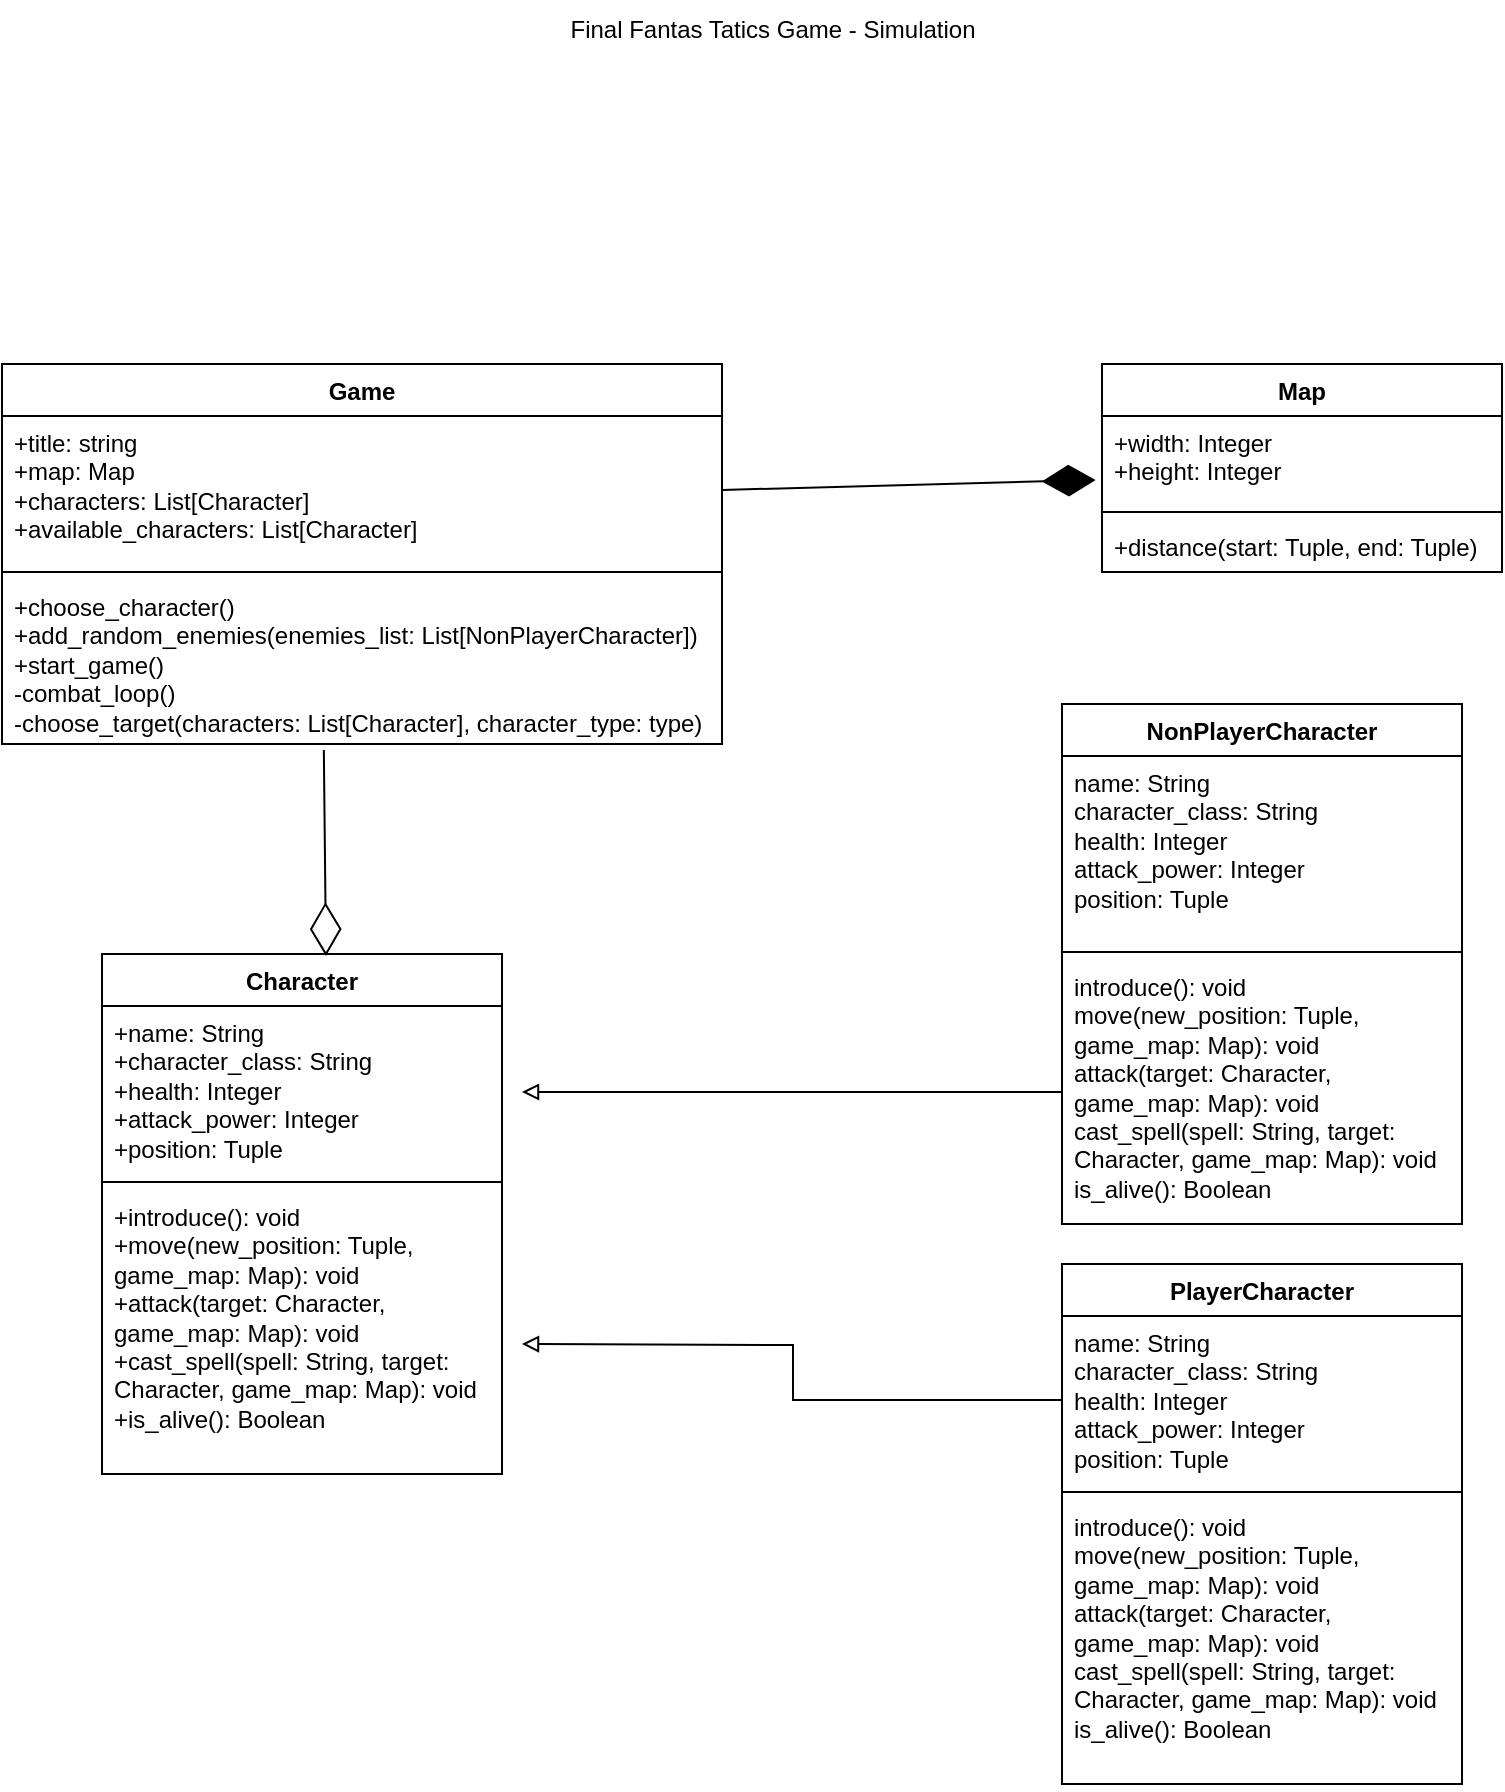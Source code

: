<mxfile version="22.0.2" type="device">
  <diagram id="C5RBs43oDa-KdzZeNtuy" name="Page-1">
    <mxGraphModel dx="1434" dy="2005" grid="1" gridSize="10" guides="1" tooltips="1" connect="1" arrows="1" fold="1" page="1" pageScale="1" pageWidth="827" pageHeight="1169" math="0" shadow="0">
      <root>
        <mxCell id="WIyWlLk6GJQsqaUBKTNV-0" />
        <mxCell id="WIyWlLk6GJQsqaUBKTNV-1" parent="WIyWlLk6GJQsqaUBKTNV-0" />
        <mxCell id="iOZnBzkuOykOt2Tun2Hn-0" value="Game" style="swimlane;fontStyle=1;align=center;verticalAlign=top;childLayout=stackLayout;horizontal=1;startSize=26;horizontalStack=0;resizeParent=1;resizeParentMax=0;resizeLast=0;collapsible=1;marginBottom=0;whiteSpace=wrap;html=1;" vertex="1" parent="WIyWlLk6GJQsqaUBKTNV-1">
          <mxGeometry x="20" y="30" width="360" height="190" as="geometry" />
        </mxCell>
        <mxCell id="iOZnBzkuOykOt2Tun2Hn-1" value="+title: string&lt;br&gt;+map: Map&lt;br&gt;+characters: List[Character]&lt;br&gt;+available_characters: List[Character]" style="text;strokeColor=none;fillColor=none;align=left;verticalAlign=top;spacingLeft=4;spacingRight=4;overflow=hidden;rotatable=0;points=[[0,0.5],[1,0.5]];portConstraint=eastwest;whiteSpace=wrap;html=1;" vertex="1" parent="iOZnBzkuOykOt2Tun2Hn-0">
          <mxGeometry y="26" width="360" height="74" as="geometry" />
        </mxCell>
        <mxCell id="iOZnBzkuOykOt2Tun2Hn-2" value="" style="line;strokeWidth=1;fillColor=none;align=left;verticalAlign=middle;spacingTop=-1;spacingLeft=3;spacingRight=3;rotatable=0;labelPosition=right;points=[];portConstraint=eastwest;strokeColor=inherit;" vertex="1" parent="iOZnBzkuOykOt2Tun2Hn-0">
          <mxGeometry y="100" width="360" height="8" as="geometry" />
        </mxCell>
        <mxCell id="iOZnBzkuOykOt2Tun2Hn-3" value="+choose_character()&lt;br&gt;+add_random_enemies(enemies_list: List[NonPlayerCharacter])&lt;br&gt;+start_game()&lt;br&gt;-combat_loop()&lt;br&gt;-choose_target(characters: List[Character], character_type: type)" style="text;strokeColor=none;fillColor=none;align=left;verticalAlign=top;spacingLeft=4;spacingRight=4;overflow=hidden;rotatable=0;points=[[0,0.5],[1,0.5]];portConstraint=eastwest;whiteSpace=wrap;html=1;" vertex="1" parent="iOZnBzkuOykOt2Tun2Hn-0">
          <mxGeometry y="108" width="360" height="82" as="geometry" />
        </mxCell>
        <mxCell id="iOZnBzkuOykOt2Tun2Hn-4" value="Map" style="swimlane;fontStyle=1;align=center;verticalAlign=top;childLayout=stackLayout;horizontal=1;startSize=26;horizontalStack=0;resizeParent=1;resizeParentMax=0;resizeLast=0;collapsible=1;marginBottom=0;whiteSpace=wrap;html=1;" vertex="1" parent="WIyWlLk6GJQsqaUBKTNV-1">
          <mxGeometry x="570" y="30" width="200" height="104" as="geometry" />
        </mxCell>
        <mxCell id="iOZnBzkuOykOt2Tun2Hn-5" value="+width: Integer&lt;br&gt;+height: Integer" style="text;strokeColor=none;fillColor=none;align=left;verticalAlign=top;spacingLeft=4;spacingRight=4;overflow=hidden;rotatable=0;points=[[0,0.5],[1,0.5]];portConstraint=eastwest;whiteSpace=wrap;html=1;" vertex="1" parent="iOZnBzkuOykOt2Tun2Hn-4">
          <mxGeometry y="26" width="200" height="44" as="geometry" />
        </mxCell>
        <mxCell id="iOZnBzkuOykOt2Tun2Hn-6" value="" style="line;strokeWidth=1;fillColor=none;align=left;verticalAlign=middle;spacingTop=-1;spacingLeft=3;spacingRight=3;rotatable=0;labelPosition=right;points=[];portConstraint=eastwest;strokeColor=inherit;" vertex="1" parent="iOZnBzkuOykOt2Tun2Hn-4">
          <mxGeometry y="70" width="200" height="8" as="geometry" />
        </mxCell>
        <mxCell id="iOZnBzkuOykOt2Tun2Hn-7" value="+distance(start: Tuple, end: Tuple)" style="text;strokeColor=none;fillColor=none;align=left;verticalAlign=top;spacingLeft=4;spacingRight=4;overflow=hidden;rotatable=0;points=[[0,0.5],[1,0.5]];portConstraint=eastwest;whiteSpace=wrap;html=1;" vertex="1" parent="iOZnBzkuOykOt2Tun2Hn-4">
          <mxGeometry y="78" width="200" height="26" as="geometry" />
        </mxCell>
        <mxCell id="iOZnBzkuOykOt2Tun2Hn-8" value="Character" style="swimlane;fontStyle=1;align=center;verticalAlign=top;childLayout=stackLayout;horizontal=1;startSize=26;horizontalStack=0;resizeParent=1;resizeParentMax=0;resizeLast=0;collapsible=1;marginBottom=0;whiteSpace=wrap;html=1;" vertex="1" parent="WIyWlLk6GJQsqaUBKTNV-1">
          <mxGeometry x="70" y="325" width="200" height="260" as="geometry" />
        </mxCell>
        <mxCell id="iOZnBzkuOykOt2Tun2Hn-9" value="+name: String&lt;br&gt;+character_class: String&lt;br&gt;+health: Integer&lt;br&gt;+attack_power: Integer&lt;br&gt;+position: Tuple" style="text;strokeColor=none;fillColor=none;align=left;verticalAlign=top;spacingLeft=4;spacingRight=4;overflow=hidden;rotatable=0;points=[[0,0.5],[1,0.5]];portConstraint=eastwest;whiteSpace=wrap;html=1;" vertex="1" parent="iOZnBzkuOykOt2Tun2Hn-8">
          <mxGeometry y="26" width="200" height="84" as="geometry" />
        </mxCell>
        <mxCell id="iOZnBzkuOykOt2Tun2Hn-10" value="" style="line;strokeWidth=1;fillColor=none;align=left;verticalAlign=middle;spacingTop=-1;spacingLeft=3;spacingRight=3;rotatable=0;labelPosition=right;points=[];portConstraint=eastwest;strokeColor=inherit;" vertex="1" parent="iOZnBzkuOykOt2Tun2Hn-8">
          <mxGeometry y="110" width="200" height="8" as="geometry" />
        </mxCell>
        <mxCell id="iOZnBzkuOykOt2Tun2Hn-11" value="+introduce(): void&lt;br&gt;+move(new_position: Tuple, game_map: Map): void&lt;br&gt;+attack(target: Character, game_map: Map): void&lt;br&gt;+cast_spell(spell: String, target: Character, game_map: Map): void&lt;br&gt;+is_alive(): Boolean" style="text;strokeColor=none;fillColor=none;align=left;verticalAlign=top;spacingLeft=4;spacingRight=4;overflow=hidden;rotatable=0;points=[[0,0.5],[1,0.5]];portConstraint=eastwest;whiteSpace=wrap;html=1;" vertex="1" parent="iOZnBzkuOykOt2Tun2Hn-8">
          <mxGeometry y="118" width="200" height="142" as="geometry" />
        </mxCell>
        <mxCell id="iOZnBzkuOykOt2Tun2Hn-13" value="PlayerCharacter" style="swimlane;fontStyle=1;align=center;verticalAlign=top;childLayout=stackLayout;horizontal=1;startSize=26;horizontalStack=0;resizeParent=1;resizeParentMax=0;resizeLast=0;collapsible=1;marginBottom=0;whiteSpace=wrap;html=1;" vertex="1" parent="WIyWlLk6GJQsqaUBKTNV-1">
          <mxGeometry x="550" y="480" width="200" height="260" as="geometry" />
        </mxCell>
        <mxCell id="iOZnBzkuOykOt2Tun2Hn-23" style="edgeStyle=orthogonalEdgeStyle;rounded=0;orthogonalLoop=1;jettySize=auto;html=1;endArrow=block;endFill=0;" edge="1" parent="iOZnBzkuOykOt2Tun2Hn-13" source="iOZnBzkuOykOt2Tun2Hn-14">
          <mxGeometry relative="1" as="geometry">
            <mxPoint x="-270" y="40" as="targetPoint" />
          </mxGeometry>
        </mxCell>
        <mxCell id="iOZnBzkuOykOt2Tun2Hn-14" value="name: String&#xa;character_class: String&#xa;health: Integer&#xa;attack_power: Integer&#xa;position: Tuple" style="text;strokeColor=none;fillColor=none;align=left;verticalAlign=top;spacingLeft=4;spacingRight=4;overflow=hidden;rotatable=0;points=[[0,0.5],[1,0.5]];portConstraint=eastwest;whiteSpace=wrap;html=1;" vertex="1" parent="iOZnBzkuOykOt2Tun2Hn-13">
          <mxGeometry y="26" width="200" height="84" as="geometry" />
        </mxCell>
        <mxCell id="iOZnBzkuOykOt2Tun2Hn-15" value="" style="line;strokeWidth=1;fillColor=none;align=left;verticalAlign=middle;spacingTop=-1;spacingLeft=3;spacingRight=3;rotatable=0;labelPosition=right;points=[];portConstraint=eastwest;strokeColor=inherit;" vertex="1" parent="iOZnBzkuOykOt2Tun2Hn-13">
          <mxGeometry y="110" width="200" height="8" as="geometry" />
        </mxCell>
        <mxCell id="iOZnBzkuOykOt2Tun2Hn-16" value="introduce(): void&#xa;move(new_position: Tuple, game_map: Map): void&#xa;attack(target: Character, game_map: Map): void&#xa;cast_spell(spell: String, target: Character, game_map: Map): void&#xa;is_alive(): Boolean" style="text;strokeColor=none;fillColor=none;align=left;verticalAlign=top;spacingLeft=4;spacingRight=4;overflow=hidden;rotatable=0;points=[[0,0.5],[1,0.5]];portConstraint=eastwest;whiteSpace=wrap;html=1;" vertex="1" parent="iOZnBzkuOykOt2Tun2Hn-13">
          <mxGeometry y="118" width="200" height="142" as="geometry" />
        </mxCell>
        <mxCell id="iOZnBzkuOykOt2Tun2Hn-18" value="NonPlayerCharacter" style="swimlane;fontStyle=1;align=center;verticalAlign=top;childLayout=stackLayout;horizontal=1;startSize=26;horizontalStack=0;resizeParent=1;resizeParentMax=0;resizeLast=0;collapsible=1;marginBottom=0;whiteSpace=wrap;html=1;" vertex="1" parent="WIyWlLk6GJQsqaUBKTNV-1">
          <mxGeometry x="550" y="200" width="200" height="260" as="geometry" />
        </mxCell>
        <mxCell id="iOZnBzkuOykOt2Tun2Hn-19" value="name: String&#xa;character_class: String&#xa;health: Integer&#xa;attack_power: Integer&#xa;position: Tuple" style="text;strokeColor=none;fillColor=none;align=left;verticalAlign=top;spacingLeft=4;spacingRight=4;overflow=hidden;rotatable=0;points=[[0,0.5],[1,0.5]];portConstraint=eastwest;whiteSpace=wrap;html=1;" vertex="1" parent="iOZnBzkuOykOt2Tun2Hn-18">
          <mxGeometry y="26" width="200" height="94" as="geometry" />
        </mxCell>
        <mxCell id="iOZnBzkuOykOt2Tun2Hn-20" value="" style="line;strokeWidth=1;fillColor=none;align=left;verticalAlign=middle;spacingTop=-1;spacingLeft=3;spacingRight=3;rotatable=0;labelPosition=right;points=[];portConstraint=eastwest;strokeColor=inherit;" vertex="1" parent="iOZnBzkuOykOt2Tun2Hn-18">
          <mxGeometry y="120" width="200" height="8" as="geometry" />
        </mxCell>
        <mxCell id="iOZnBzkuOykOt2Tun2Hn-22" style="edgeStyle=orthogonalEdgeStyle;rounded=0;orthogonalLoop=1;jettySize=auto;html=1;endArrow=block;endFill=0;" edge="1" parent="iOZnBzkuOykOt2Tun2Hn-18" source="iOZnBzkuOykOt2Tun2Hn-21">
          <mxGeometry relative="1" as="geometry">
            <mxPoint x="-270" y="194" as="targetPoint" />
          </mxGeometry>
        </mxCell>
        <mxCell id="iOZnBzkuOykOt2Tun2Hn-21" value="introduce(): void&#xa;move(new_position: Tuple, game_map: Map): void&#xa;attack(target: Character, game_map: Map): void&#xa;cast_spell(spell: String, target: Character, game_map: Map): void&#xa;is_alive(): Boolean" style="text;strokeColor=none;fillColor=none;align=left;verticalAlign=top;spacingLeft=4;spacingRight=4;overflow=hidden;rotatable=0;points=[[0,0.5],[1,0.5]];portConstraint=eastwest;whiteSpace=wrap;html=1;" vertex="1" parent="iOZnBzkuOykOt2Tun2Hn-18">
          <mxGeometry y="128" width="200" height="132" as="geometry" />
        </mxCell>
        <mxCell id="iOZnBzkuOykOt2Tun2Hn-24" value="" style="endArrow=diamondThin;endFill=1;endSize=24;html=1;rounded=0;exitX=1;exitY=0.5;exitDx=0;exitDy=0;entryX=-0.016;entryY=0.727;entryDx=0;entryDy=0;entryPerimeter=0;" edge="1" parent="WIyWlLk6GJQsqaUBKTNV-1" source="iOZnBzkuOykOt2Tun2Hn-1" target="iOZnBzkuOykOt2Tun2Hn-5">
          <mxGeometry width="160" relative="1" as="geometry">
            <mxPoint x="350" y="340" as="sourcePoint" />
            <mxPoint x="510" y="340" as="targetPoint" />
          </mxGeometry>
        </mxCell>
        <mxCell id="iOZnBzkuOykOt2Tun2Hn-25" value="" style="endArrow=diamondThin;endFill=0;endSize=24;html=1;rounded=0;exitX=0.447;exitY=1.037;exitDx=0;exitDy=0;exitPerimeter=0;entryX=0.56;entryY=0.004;entryDx=0;entryDy=0;entryPerimeter=0;" edge="1" parent="WIyWlLk6GJQsqaUBKTNV-1" source="iOZnBzkuOykOt2Tun2Hn-3" target="iOZnBzkuOykOt2Tun2Hn-8">
          <mxGeometry width="160" relative="1" as="geometry">
            <mxPoint x="350" y="340" as="sourcePoint" />
            <mxPoint x="510" y="340" as="targetPoint" />
          </mxGeometry>
        </mxCell>
        <mxCell id="iOZnBzkuOykOt2Tun2Hn-26" value="Final Fantas Tatics Game - Simulation" style="text;html=1;align=center;verticalAlign=middle;resizable=0;points=[];autosize=1;strokeColor=none;fillColor=none;" vertex="1" parent="WIyWlLk6GJQsqaUBKTNV-1">
          <mxGeometry x="290" y="-152" width="230" height="30" as="geometry" />
        </mxCell>
      </root>
    </mxGraphModel>
  </diagram>
</mxfile>
